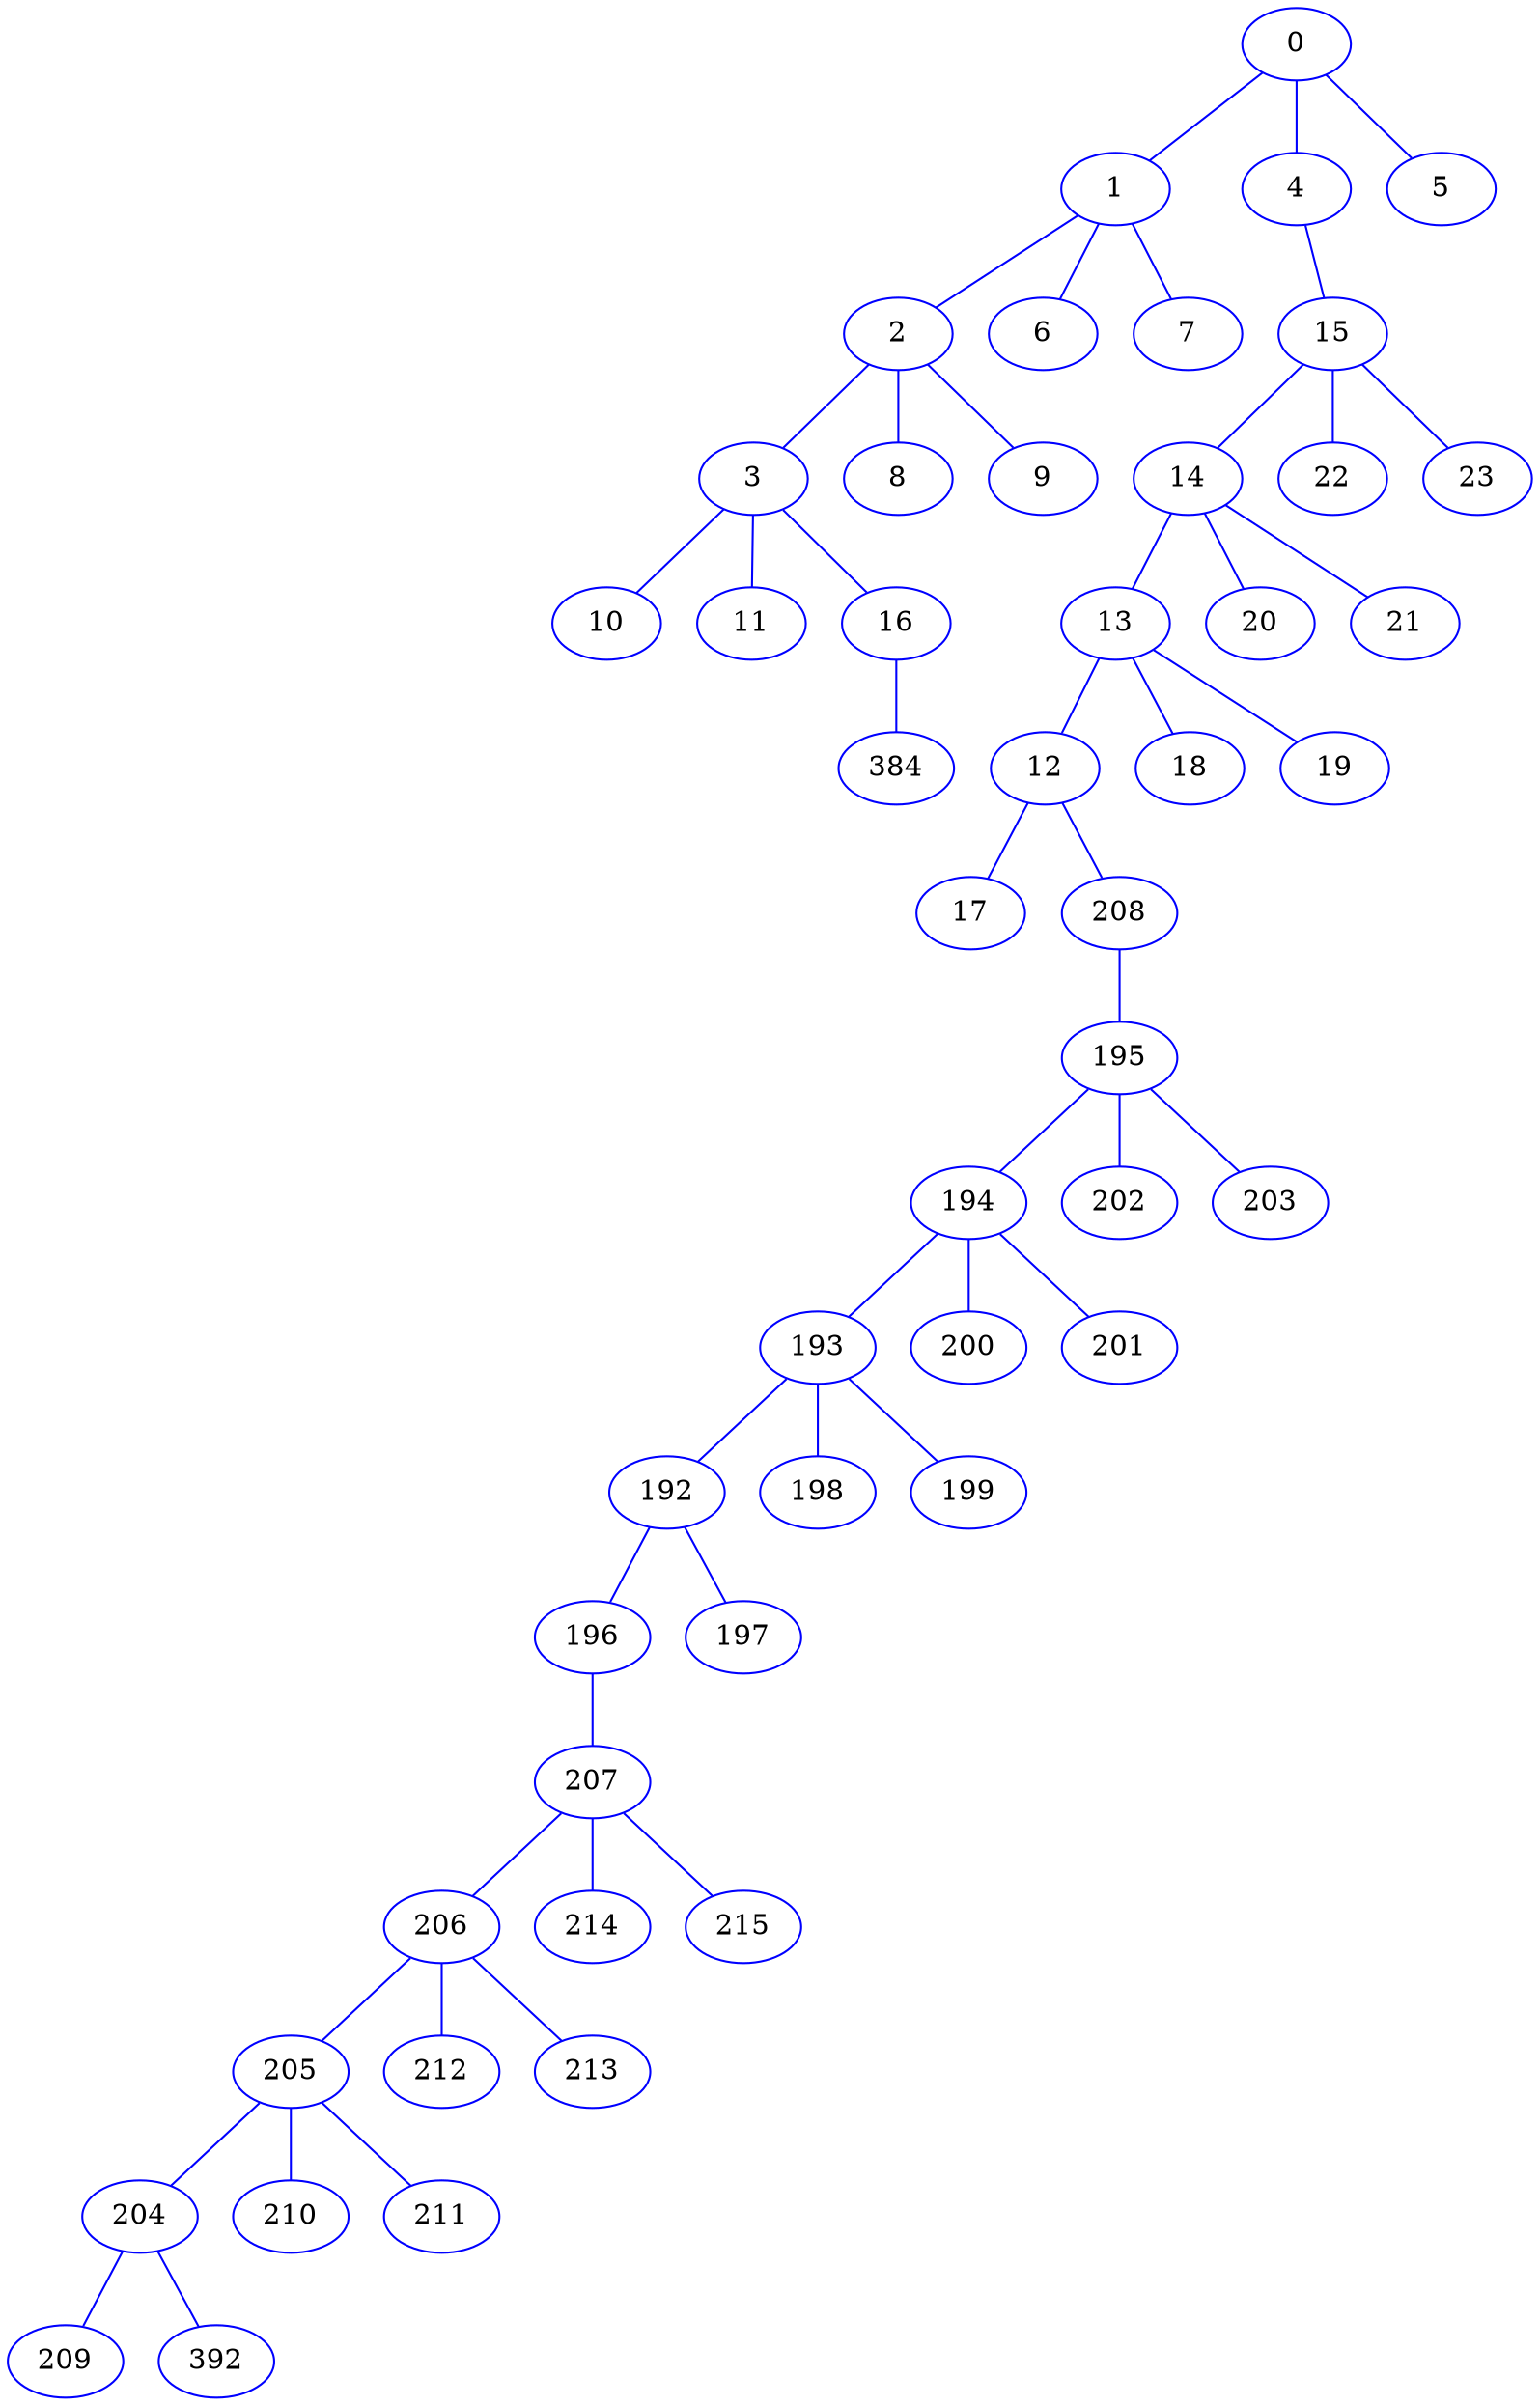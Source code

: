 strict graph "" {
	0	[color=blue];
	1	[color=blue];
	0 -- 1	[color=blue];
	4	[color=blue];
	0 -- 4	[color=blue];
	5	[color=blue];
	0 -- 5	[color=blue];
	2	[color=blue];
	1 -- 2	[color=blue];
	6	[color=blue];
	1 -- 6	[color=blue];
	7	[color=blue];
	1 -- 7	[color=blue];
	15	[color=blue];
	4 -- 15	[color=blue];
	3	[color=blue];
	2 -- 3	[color=blue];
	8	[color=blue];
	2 -- 8	[color=blue];
	9	[color=blue];
	2 -- 9	[color=blue];
	10	[color=blue];
	3 -- 10	[color=blue];
	11	[color=blue];
	3 -- 11	[color=blue];
	16	[color=blue];
	3 -- 16	[color=blue];
	384	[color=blue];
	16 -- 384	[color=blue];
	14	[color=blue];
	15 -- 14	[color=blue];
	22	[color=blue];
	15 -- 22	[color=blue];
	23	[color=blue];
	15 -- 23	[color=blue];
	13	[color=blue];
	14 -- 13	[color=blue];
	20	[color=blue];
	14 -- 20	[color=blue];
	21	[color=blue];
	14 -- 21	[color=blue];
	12	[color=blue];
	13 -- 12	[color=blue];
	18	[color=blue];
	13 -- 18	[color=blue];
	19	[color=blue];
	13 -- 19	[color=blue];
	17	[color=blue];
	12 -- 17	[color=blue];
	208	[color=blue];
	12 -- 208	[color=blue];
	195	[color=blue];
	208 -- 195	[color=blue];
	194	[color=blue];
	195 -- 194	[color=blue];
	202	[color=blue];
	195 -- 202	[color=blue];
	203	[color=blue];
	195 -- 203	[color=blue];
	193	[color=blue];
	194 -- 193	[color=blue];
	200	[color=blue];
	194 -- 200	[color=blue];
	201	[color=blue];
	194 -- 201	[color=blue];
	192	[color=blue];
	193 -- 192	[color=blue];
	198	[color=blue];
	193 -- 198	[color=blue];
	199	[color=blue];
	193 -- 199	[color=blue];
	196	[color=blue];
	192 -- 196	[color=blue];
	197	[color=blue];
	192 -- 197	[color=blue];
	207	[color=blue];
	196 -- 207	[color=blue];
	206	[color=blue];
	207 -- 206	[color=blue];
	214	[color=blue];
	207 -- 214	[color=blue];
	215	[color=blue];
	207 -- 215	[color=blue];
	205	[color=blue];
	206 -- 205	[color=blue];
	212	[color=blue];
	206 -- 212	[color=blue];
	213	[color=blue];
	206 -- 213	[color=blue];
	204	[color=blue];
	205 -- 204	[color=blue];
	210	[color=blue];
	205 -- 210	[color=blue];
	211	[color=blue];
	205 -- 211	[color=blue];
	209	[color=blue];
	204 -- 209	[color=blue];
	392	[color=blue];
	204 -- 392	[color=blue];
}
